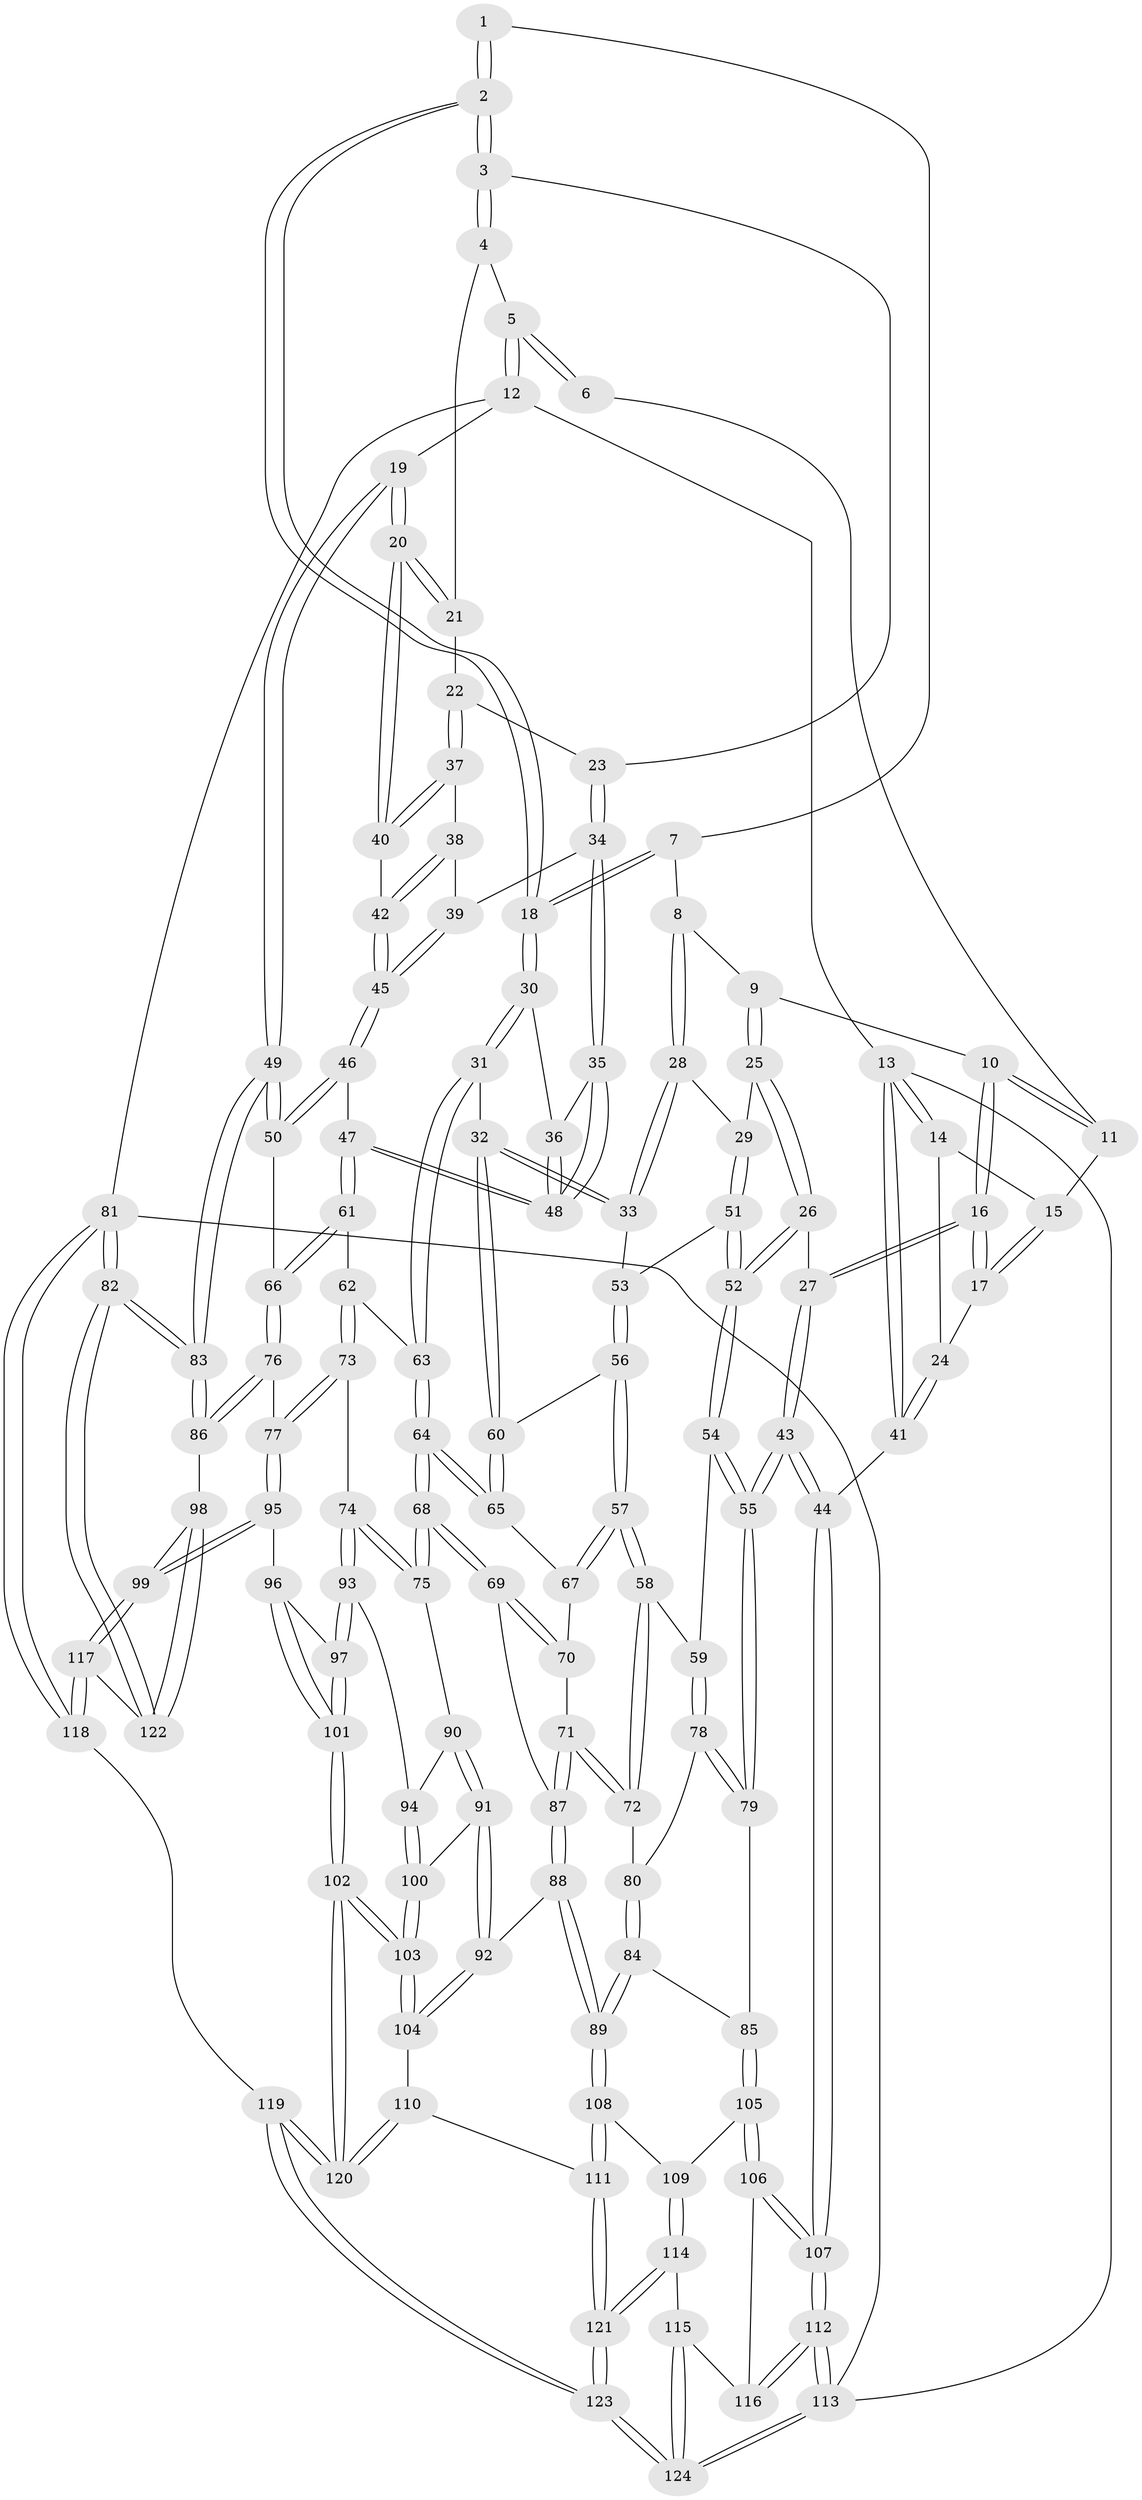 // Generated by graph-tools (version 1.1) at 2025/03/03/09/25 03:03:16]
// undirected, 124 vertices, 307 edges
graph export_dot {
graph [start="1"]
  node [color=gray90,style=filled];
  1 [pos="+0.551966753402623+0"];
  2 [pos="+0.7509366682613755+0.10391673005740139"];
  3 [pos="+0.8070117477385252+0.06516890181787956"];
  4 [pos="+0.8416979922765424+0.0001849480689435604"];
  5 [pos="+0.988066122544296+0"];
  6 [pos="+0.5382658282098098+0"];
  7 [pos="+0.5330557609479857+0.04416177413790987"];
  8 [pos="+0.47198262709049515+0.09358651129230204"];
  9 [pos="+0.25803918403350784+0"];
  10 [pos="+0.19819656280354098+0"];
  11 [pos="+0.16984565646840172+0"];
  12 [pos="+1+0"];
  13 [pos="+0+0"];
  14 [pos="+0+0"];
  15 [pos="+0+0"];
  16 [pos="+0.08417431170180452+0.18103194488824906"];
  17 [pos="+0.0588916276668213+0.172464315578345"];
  18 [pos="+0.6663578059272309+0.2222677825347926"];
  19 [pos="+1+0.1407285010864963"];
  20 [pos="+1+0.16835547393621852"];
  21 [pos="+0.9441356935164795+0.13335791599050575"];
  22 [pos="+0.9163121710031985+0.17346709457497342"];
  23 [pos="+0.8359061364828494+0.1113634248783429"];
  24 [pos="+0.03359686717837538+0.17418767121397843"];
  25 [pos="+0.26962661509518643+0.18304466638054348"];
  26 [pos="+0.19627733055929136+0.22648031318647924"];
  27 [pos="+0.14061596994745776+0.23855736901491212"];
  28 [pos="+0.4450648302913765+0.1897763402816042"];
  29 [pos="+0.28370661450819973+0.19189147047737784"];
  30 [pos="+0.6643166636872276+0.23283335584314527"];
  31 [pos="+0.6596326573225838+0.23988729532145298"];
  32 [pos="+0.5292529631244444+0.27528151327100736"];
  33 [pos="+0.4894211552654619+0.23972377419064064"];
  34 [pos="+0.8572389668780944+0.23541300320626965"];
  35 [pos="+0.8532104116665975+0.24140402270083164"];
  36 [pos="+0.6703592551461924+0.2341399748613979"];
  37 [pos="+0.9225423572716738+0.18275293125211278"];
  38 [pos="+0.8927952713305891+0.21622767146223404"];
  39 [pos="+0.8749007318134396+0.2308066428252729"];
  40 [pos="+1+0.22017116409942009"];
  41 [pos="+0+0.23227769680866867"];
  42 [pos="+0.9719408359708473+0.2530492335769846"];
  43 [pos="+0+0.5325117244981947"];
  44 [pos="+0+0.5403592541893709"];
  45 [pos="+0.9572371904873088+0.2668287207353577"];
  46 [pos="+0.9295177735473125+0.3136714066656775"];
  47 [pos="+0.8720322033003709+0.3340093695445999"];
  48 [pos="+0.8701872445468354+0.3308622009086424"];
  49 [pos="+1+0.46916137512722"];
  50 [pos="+1+0.45699523385645135"];
  51 [pos="+0.32185796611453055+0.28861918193803465"];
  52 [pos="+0.2403119120598107+0.414718485750123"];
  53 [pos="+0.3435070801738442+0.3072726356758977"];
  54 [pos="+0.23882942309757482+0.4238488617542455"];
  55 [pos="+0+0.5360136662095534"];
  56 [pos="+0.35956867621689936+0.3274211323306077"];
  57 [pos="+0.3650416359587828+0.4372332889288411"];
  58 [pos="+0.35404649924924225+0.45237141642979745"];
  59 [pos="+0.3059828857570868+0.44849285823390833"];
  60 [pos="+0.5079363115240453+0.3200826777652912"];
  61 [pos="+0.85205260988426+0.39140121789695415"];
  62 [pos="+0.8133480379279824+0.40937186856890095"];
  63 [pos="+0.6998856029253857+0.37144290954997844"];
  64 [pos="+0.6566614260894199+0.44883154289789273"];
  65 [pos="+0.5001967079505699+0.37886676793671065"];
  66 [pos="+0.9700080798331251+0.4735412927312996"];
  67 [pos="+0.4994832460532617+0.3801489133055272"];
  68 [pos="+0.6429595232962511+0.5732121981391017"];
  69 [pos="+0.5679745523616959+0.5611478634531035"];
  70 [pos="+0.5049468336034824+0.4230077153543073"];
  71 [pos="+0.40743435684284585+0.5523862845439532"];
  72 [pos="+0.40001201243136386+0.5470037929555743"];
  73 [pos="+0.7892069941652164+0.6143218628635263"];
  74 [pos="+0.677446846240681+0.6075899827521375"];
  75 [pos="+0.6701269801403479+0.6019078346168013"];
  76 [pos="+0.8242484229225001+0.6241207880698022"];
  77 [pos="+0.8061527176659972+0.6229041758758895"];
  78 [pos="+0.27251544541258643+0.5476151166720542"];
  79 [pos="+0.08565723950031986+0.6040798633165327"];
  80 [pos="+0.3226475512002093+0.576575246278669"];
  81 [pos="+1+1"];
  82 [pos="+1+1"];
  83 [pos="+1+0.6717195441129213"];
  84 [pos="+0.23923769367086634+0.6914104553936381"];
  85 [pos="+0.2017221739823085+0.6947090032915102"];
  86 [pos="+0.9474872816800054+0.6994262739612493"];
  87 [pos="+0.44539978650213513+0.5933809016472013"];
  88 [pos="+0.4161229115054646+0.7155467150915027"];
  89 [pos="+0.396312698793126+0.7278528313332996"];
  90 [pos="+0.5179760203841681+0.7066163233350071"];
  91 [pos="+0.46777035794970206+0.737016705227663"];
  92 [pos="+0.4675505287848693+0.7370348914027041"];
  93 [pos="+0.6526724976422282+0.6957121505097407"];
  94 [pos="+0.6253958755874525+0.7163856122471765"];
  95 [pos="+0.7790041118182449+0.8254483373390871"];
  96 [pos="+0.7594791424025853+0.8252986971187718"];
  97 [pos="+0.6595412471095035+0.7229511378371206"];
  98 [pos="+0.8961996584242766+0.8585451506047964"];
  99 [pos="+0.818908783906044+0.8646783742766909"];
  100 [pos="+0.5742323733318908+0.7579569194191269"];
  101 [pos="+0.6450526156261428+0.8651482727590484"];
  102 [pos="+0.6103501638689666+0.9000798600934843"];
  103 [pos="+0.5871519881788525+0.8576731629058439"];
  104 [pos="+0.4963436596687717+0.7985249451026917"];
  105 [pos="+0.20122249841608353+0.7653616427711715"];
  106 [pos="+0.1265505208921777+0.8562725136172882"];
  107 [pos="+0+0.726542117775614"];
  108 [pos="+0.3742299170043565+0.8372764062092178"];
  109 [pos="+0.25130022986818246+0.8424055461210636"];
  110 [pos="+0.4759630751941758+0.8785041354825716"];
  111 [pos="+0.3894613182953804+0.882635271222959"];
  112 [pos="+0+0.8334808921689795"];
  113 [pos="+0+1"];
  114 [pos="+0.24260307080702587+0.8840255089256469"];
  115 [pos="+0.15732491831115378+0.9583048973619113"];
  116 [pos="+0.13971718683262882+0.9141185885635859"];
  117 [pos="+0.7788458455123235+0.9585210127268241"];
  118 [pos="+0.6393470140942517+1"];
  119 [pos="+0.6321998515058203+1"];
  120 [pos="+0.60099923142979+0.9383748646465276"];
  121 [pos="+0.3646866920030599+0.9812696852920906"];
  122 [pos="+1+0.9786405215599527"];
  123 [pos="+0.3753604007152794+1"];
  124 [pos="+0.10303574227555759+1"];
  1 -- 2;
  1 -- 2;
  1 -- 7;
  2 -- 3;
  2 -- 3;
  2 -- 18;
  2 -- 18;
  3 -- 4;
  3 -- 4;
  3 -- 23;
  4 -- 5;
  4 -- 21;
  5 -- 6;
  5 -- 6;
  5 -- 12;
  5 -- 12;
  6 -- 11;
  7 -- 8;
  7 -- 18;
  7 -- 18;
  8 -- 9;
  8 -- 28;
  8 -- 28;
  9 -- 10;
  9 -- 25;
  9 -- 25;
  10 -- 11;
  10 -- 11;
  10 -- 16;
  10 -- 16;
  11 -- 15;
  12 -- 13;
  12 -- 19;
  12 -- 81;
  13 -- 14;
  13 -- 14;
  13 -- 41;
  13 -- 41;
  13 -- 113;
  14 -- 15;
  14 -- 24;
  15 -- 17;
  15 -- 17;
  16 -- 17;
  16 -- 17;
  16 -- 27;
  16 -- 27;
  17 -- 24;
  18 -- 30;
  18 -- 30;
  19 -- 20;
  19 -- 20;
  19 -- 49;
  19 -- 49;
  20 -- 21;
  20 -- 21;
  20 -- 40;
  20 -- 40;
  21 -- 22;
  22 -- 23;
  22 -- 37;
  22 -- 37;
  23 -- 34;
  23 -- 34;
  24 -- 41;
  24 -- 41;
  25 -- 26;
  25 -- 26;
  25 -- 29;
  26 -- 27;
  26 -- 52;
  26 -- 52;
  27 -- 43;
  27 -- 43;
  28 -- 29;
  28 -- 33;
  28 -- 33;
  29 -- 51;
  29 -- 51;
  30 -- 31;
  30 -- 31;
  30 -- 36;
  31 -- 32;
  31 -- 63;
  31 -- 63;
  32 -- 33;
  32 -- 33;
  32 -- 60;
  32 -- 60;
  33 -- 53;
  34 -- 35;
  34 -- 35;
  34 -- 39;
  35 -- 36;
  35 -- 48;
  35 -- 48;
  36 -- 48;
  36 -- 48;
  37 -- 38;
  37 -- 40;
  37 -- 40;
  38 -- 39;
  38 -- 42;
  38 -- 42;
  39 -- 45;
  39 -- 45;
  40 -- 42;
  41 -- 44;
  42 -- 45;
  42 -- 45;
  43 -- 44;
  43 -- 44;
  43 -- 55;
  43 -- 55;
  44 -- 107;
  44 -- 107;
  45 -- 46;
  45 -- 46;
  46 -- 47;
  46 -- 50;
  46 -- 50;
  47 -- 48;
  47 -- 48;
  47 -- 61;
  47 -- 61;
  49 -- 50;
  49 -- 50;
  49 -- 83;
  49 -- 83;
  50 -- 66;
  51 -- 52;
  51 -- 52;
  51 -- 53;
  52 -- 54;
  52 -- 54;
  53 -- 56;
  53 -- 56;
  54 -- 55;
  54 -- 55;
  54 -- 59;
  55 -- 79;
  55 -- 79;
  56 -- 57;
  56 -- 57;
  56 -- 60;
  57 -- 58;
  57 -- 58;
  57 -- 67;
  57 -- 67;
  58 -- 59;
  58 -- 72;
  58 -- 72;
  59 -- 78;
  59 -- 78;
  60 -- 65;
  60 -- 65;
  61 -- 62;
  61 -- 66;
  61 -- 66;
  62 -- 63;
  62 -- 73;
  62 -- 73;
  63 -- 64;
  63 -- 64;
  64 -- 65;
  64 -- 65;
  64 -- 68;
  64 -- 68;
  65 -- 67;
  66 -- 76;
  66 -- 76;
  67 -- 70;
  68 -- 69;
  68 -- 69;
  68 -- 75;
  68 -- 75;
  69 -- 70;
  69 -- 70;
  69 -- 87;
  70 -- 71;
  71 -- 72;
  71 -- 72;
  71 -- 87;
  71 -- 87;
  72 -- 80;
  73 -- 74;
  73 -- 77;
  73 -- 77;
  74 -- 75;
  74 -- 75;
  74 -- 93;
  74 -- 93;
  75 -- 90;
  76 -- 77;
  76 -- 86;
  76 -- 86;
  77 -- 95;
  77 -- 95;
  78 -- 79;
  78 -- 79;
  78 -- 80;
  79 -- 85;
  80 -- 84;
  80 -- 84;
  81 -- 82;
  81 -- 82;
  81 -- 118;
  81 -- 118;
  81 -- 113;
  82 -- 83;
  82 -- 83;
  82 -- 122;
  82 -- 122;
  83 -- 86;
  83 -- 86;
  84 -- 85;
  84 -- 89;
  84 -- 89;
  85 -- 105;
  85 -- 105;
  86 -- 98;
  87 -- 88;
  87 -- 88;
  88 -- 89;
  88 -- 89;
  88 -- 92;
  89 -- 108;
  89 -- 108;
  90 -- 91;
  90 -- 91;
  90 -- 94;
  91 -- 92;
  91 -- 92;
  91 -- 100;
  92 -- 104;
  92 -- 104;
  93 -- 94;
  93 -- 97;
  93 -- 97;
  94 -- 100;
  94 -- 100;
  95 -- 96;
  95 -- 99;
  95 -- 99;
  96 -- 97;
  96 -- 101;
  96 -- 101;
  97 -- 101;
  97 -- 101;
  98 -- 99;
  98 -- 122;
  98 -- 122;
  99 -- 117;
  99 -- 117;
  100 -- 103;
  100 -- 103;
  101 -- 102;
  101 -- 102;
  102 -- 103;
  102 -- 103;
  102 -- 120;
  102 -- 120;
  103 -- 104;
  103 -- 104;
  104 -- 110;
  105 -- 106;
  105 -- 106;
  105 -- 109;
  106 -- 107;
  106 -- 107;
  106 -- 116;
  107 -- 112;
  107 -- 112;
  108 -- 109;
  108 -- 111;
  108 -- 111;
  109 -- 114;
  109 -- 114;
  110 -- 111;
  110 -- 120;
  110 -- 120;
  111 -- 121;
  111 -- 121;
  112 -- 113;
  112 -- 113;
  112 -- 116;
  112 -- 116;
  113 -- 124;
  113 -- 124;
  114 -- 115;
  114 -- 121;
  114 -- 121;
  115 -- 116;
  115 -- 124;
  115 -- 124;
  117 -- 118;
  117 -- 118;
  117 -- 122;
  118 -- 119;
  119 -- 120;
  119 -- 120;
  119 -- 123;
  119 -- 123;
  121 -- 123;
  121 -- 123;
  123 -- 124;
  123 -- 124;
}
